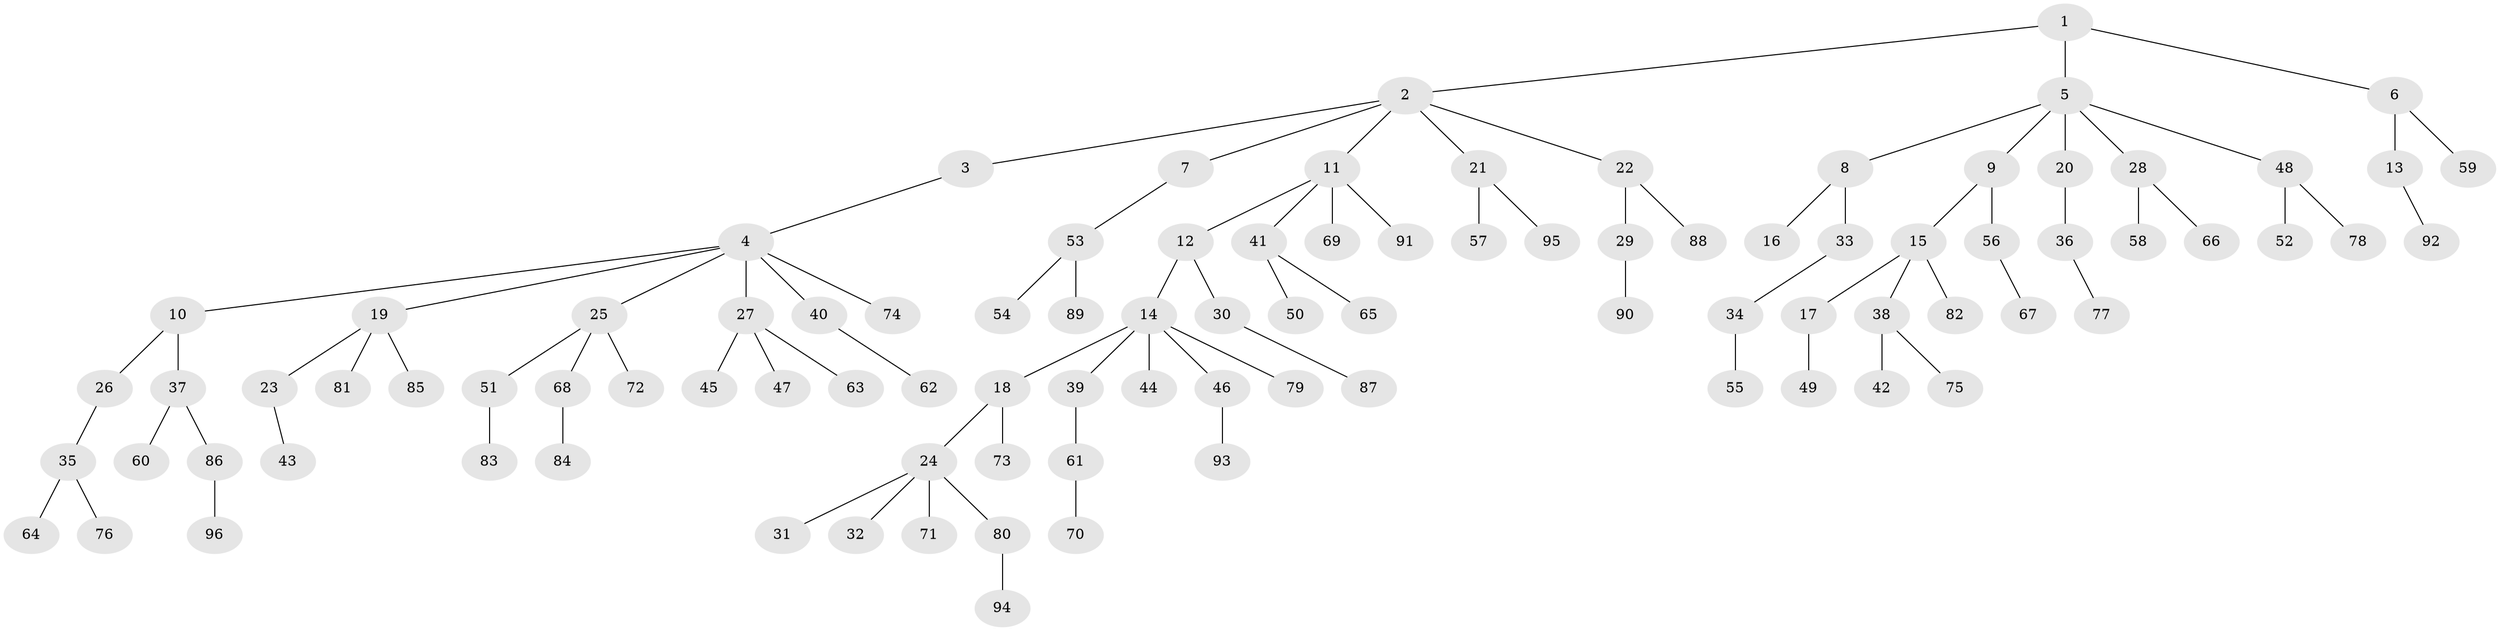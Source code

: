 // Generated by graph-tools (version 1.1) at 2025/37/03/09/25 02:37:07]
// undirected, 96 vertices, 95 edges
graph export_dot {
graph [start="1"]
  node [color=gray90,style=filled];
  1;
  2;
  3;
  4;
  5;
  6;
  7;
  8;
  9;
  10;
  11;
  12;
  13;
  14;
  15;
  16;
  17;
  18;
  19;
  20;
  21;
  22;
  23;
  24;
  25;
  26;
  27;
  28;
  29;
  30;
  31;
  32;
  33;
  34;
  35;
  36;
  37;
  38;
  39;
  40;
  41;
  42;
  43;
  44;
  45;
  46;
  47;
  48;
  49;
  50;
  51;
  52;
  53;
  54;
  55;
  56;
  57;
  58;
  59;
  60;
  61;
  62;
  63;
  64;
  65;
  66;
  67;
  68;
  69;
  70;
  71;
  72;
  73;
  74;
  75;
  76;
  77;
  78;
  79;
  80;
  81;
  82;
  83;
  84;
  85;
  86;
  87;
  88;
  89;
  90;
  91;
  92;
  93;
  94;
  95;
  96;
  1 -- 2;
  1 -- 5;
  1 -- 6;
  2 -- 3;
  2 -- 7;
  2 -- 11;
  2 -- 21;
  2 -- 22;
  3 -- 4;
  4 -- 10;
  4 -- 19;
  4 -- 25;
  4 -- 27;
  4 -- 40;
  4 -- 74;
  5 -- 8;
  5 -- 9;
  5 -- 20;
  5 -- 28;
  5 -- 48;
  6 -- 13;
  6 -- 59;
  7 -- 53;
  8 -- 16;
  8 -- 33;
  9 -- 15;
  9 -- 56;
  10 -- 26;
  10 -- 37;
  11 -- 12;
  11 -- 41;
  11 -- 69;
  11 -- 91;
  12 -- 14;
  12 -- 30;
  13 -- 92;
  14 -- 18;
  14 -- 39;
  14 -- 44;
  14 -- 46;
  14 -- 79;
  15 -- 17;
  15 -- 38;
  15 -- 82;
  17 -- 49;
  18 -- 24;
  18 -- 73;
  19 -- 23;
  19 -- 81;
  19 -- 85;
  20 -- 36;
  21 -- 57;
  21 -- 95;
  22 -- 29;
  22 -- 88;
  23 -- 43;
  24 -- 31;
  24 -- 32;
  24 -- 71;
  24 -- 80;
  25 -- 51;
  25 -- 68;
  25 -- 72;
  26 -- 35;
  27 -- 45;
  27 -- 47;
  27 -- 63;
  28 -- 58;
  28 -- 66;
  29 -- 90;
  30 -- 87;
  33 -- 34;
  34 -- 55;
  35 -- 64;
  35 -- 76;
  36 -- 77;
  37 -- 60;
  37 -- 86;
  38 -- 42;
  38 -- 75;
  39 -- 61;
  40 -- 62;
  41 -- 50;
  41 -- 65;
  46 -- 93;
  48 -- 52;
  48 -- 78;
  51 -- 83;
  53 -- 54;
  53 -- 89;
  56 -- 67;
  61 -- 70;
  68 -- 84;
  80 -- 94;
  86 -- 96;
}
